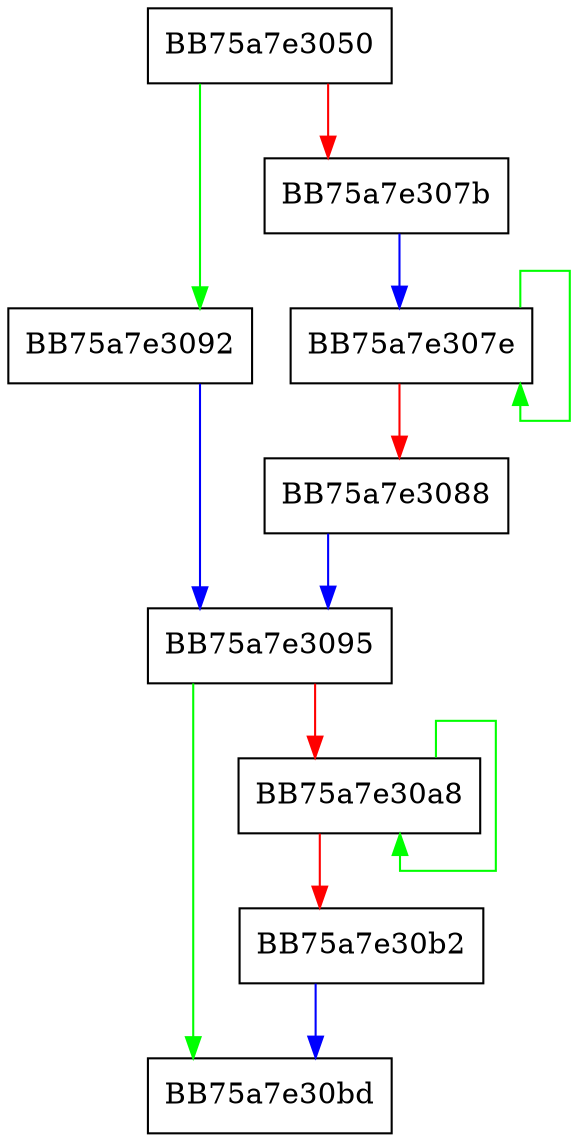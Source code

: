 digraph WPP_SF_DDSS {
  node [shape="box"];
  graph [splines=ortho];
  BB75a7e3050 -> BB75a7e3092 [color="green"];
  BB75a7e3050 -> BB75a7e307b [color="red"];
  BB75a7e307b -> BB75a7e307e [color="blue"];
  BB75a7e307e -> BB75a7e307e [color="green"];
  BB75a7e307e -> BB75a7e3088 [color="red"];
  BB75a7e3088 -> BB75a7e3095 [color="blue"];
  BB75a7e3092 -> BB75a7e3095 [color="blue"];
  BB75a7e3095 -> BB75a7e30bd [color="green"];
  BB75a7e3095 -> BB75a7e30a8 [color="red"];
  BB75a7e30a8 -> BB75a7e30a8 [color="green"];
  BB75a7e30a8 -> BB75a7e30b2 [color="red"];
  BB75a7e30b2 -> BB75a7e30bd [color="blue"];
}